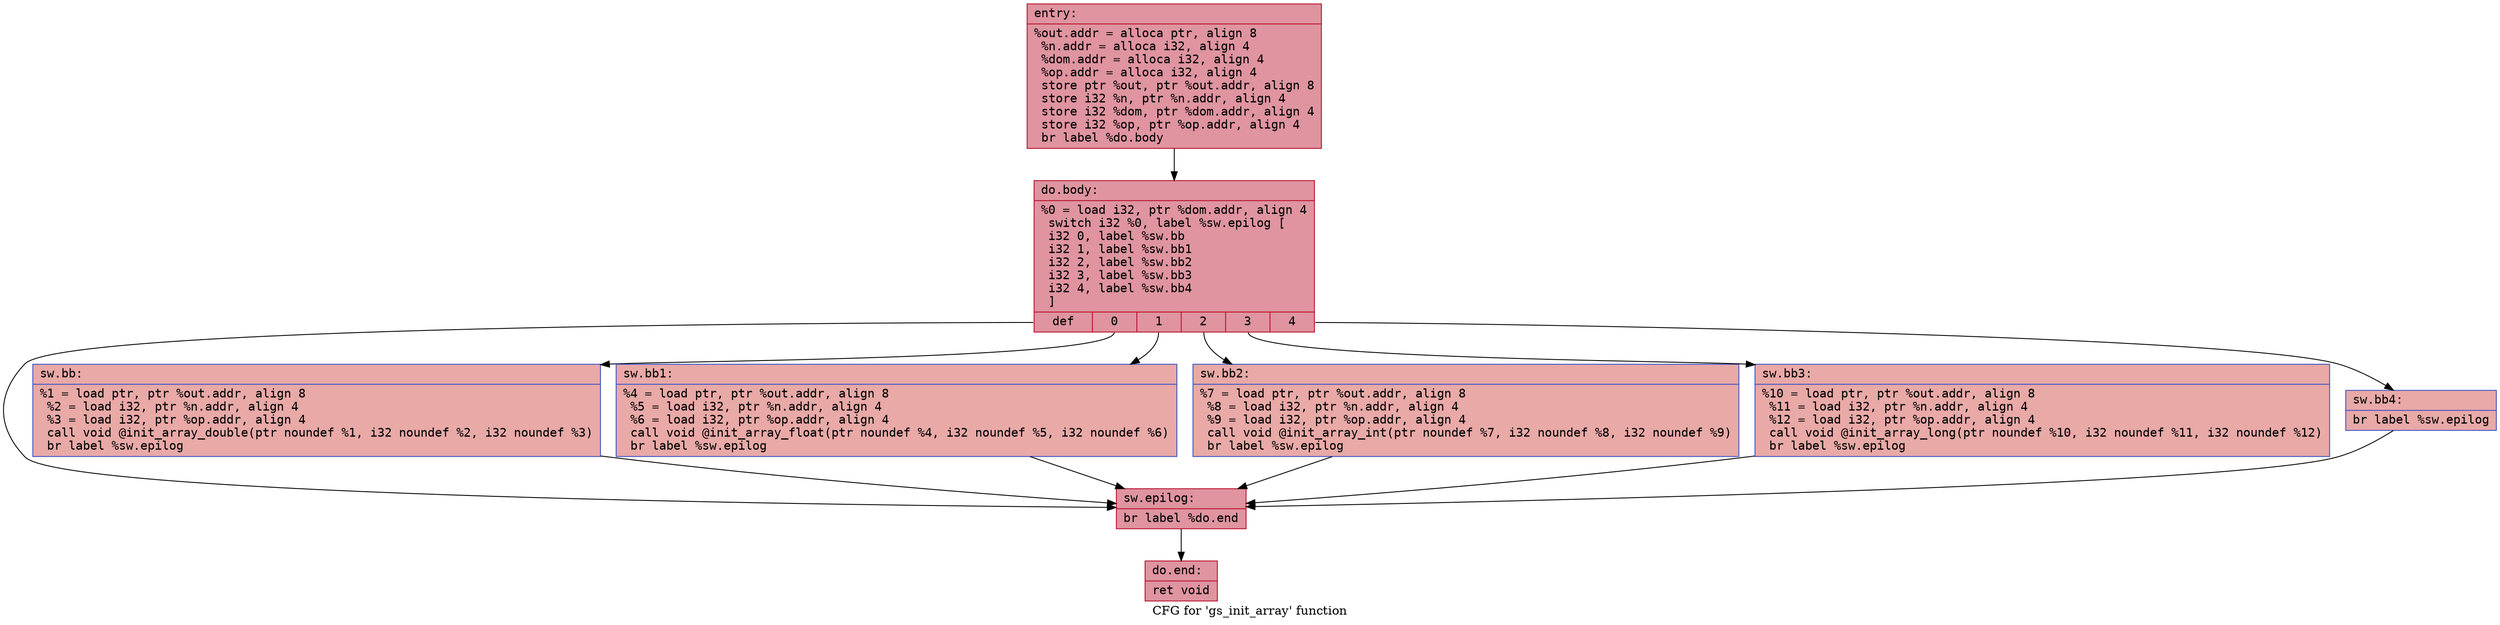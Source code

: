 digraph "CFG for 'gs_init_array' function" {
	label="CFG for 'gs_init_array' function";

	Node0x55e011c95d10 [shape=record,color="#b70d28ff", style=filled, fillcolor="#b70d2870" fontname="Courier",label="{entry:\l|  %out.addr = alloca ptr, align 8\l  %n.addr = alloca i32, align 4\l  %dom.addr = alloca i32, align 4\l  %op.addr = alloca i32, align 4\l  store ptr %out, ptr %out.addr, align 8\l  store i32 %n, ptr %n.addr, align 4\l  store i32 %dom, ptr %dom.addr, align 4\l  store i32 %op, ptr %op.addr, align 4\l  br label %do.body\l}"];
	Node0x55e011c95d10 -> Node0x55e011c96250[tooltip="entry -> do.body\nProbability 100.00%" ];
	Node0x55e011c96250 [shape=record,color="#b70d28ff", style=filled, fillcolor="#b70d2870" fontname="Courier",label="{do.body:\l|  %0 = load i32, ptr %dom.addr, align 4\l  switch i32 %0, label %sw.epilog [\l    i32 0, label %sw.bb\l    i32 1, label %sw.bb1\l    i32 2, label %sw.bb2\l    i32 3, label %sw.bb3\l    i32 4, label %sw.bb4\l  ]\l|{<s0>def|<s1>0|<s2>1|<s3>2|<s4>3|<s5>4}}"];
	Node0x55e011c96250:s0 -> Node0x55e011c963b0[tooltip="do.body -> sw.epilog\nProbability 16.67%" ];
	Node0x55e011c96250:s1 -> Node0x55e011c96430[tooltip="do.body -> sw.bb\nProbability 16.67%" ];
	Node0x55e011c96250:s2 -> Node0x55e011c964a0[tooltip="do.body -> sw.bb1\nProbability 16.67%" ];
	Node0x55e011c96250:s3 -> Node0x55e011c95bd0[tooltip="do.body -> sw.bb2\nProbability 16.67%" ];
	Node0x55e011c96250:s4 -> Node0x55e011c95c40[tooltip="do.body -> sw.bb3\nProbability 16.67%" ];
	Node0x55e011c96250:s5 -> Node0x55e011c966b0[tooltip="do.body -> sw.bb4\nProbability 16.67%" ];
	Node0x55e011c96430 [shape=record,color="#3d50c3ff", style=filled, fillcolor="#ca3b3770" fontname="Courier",label="{sw.bb:\l|  %1 = load ptr, ptr %out.addr, align 8\l  %2 = load i32, ptr %n.addr, align 4\l  %3 = load i32, ptr %op.addr, align 4\l  call void @init_array_double(ptr noundef %1, i32 noundef %2, i32 noundef %3)\l  br label %sw.epilog\l}"];
	Node0x55e011c96430 -> Node0x55e011c963b0[tooltip="sw.bb -> sw.epilog\nProbability 100.00%" ];
	Node0x55e011c964a0 [shape=record,color="#3d50c3ff", style=filled, fillcolor="#ca3b3770" fontname="Courier",label="{sw.bb1:\l|  %4 = load ptr, ptr %out.addr, align 8\l  %5 = load i32, ptr %n.addr, align 4\l  %6 = load i32, ptr %op.addr, align 4\l  call void @init_array_float(ptr noundef %4, i32 noundef %5, i32 noundef %6)\l  br label %sw.epilog\l}"];
	Node0x55e011c964a0 -> Node0x55e011c963b0[tooltip="sw.bb1 -> sw.epilog\nProbability 100.00%" ];
	Node0x55e011c95bd0 [shape=record,color="#3d50c3ff", style=filled, fillcolor="#ca3b3770" fontname="Courier",label="{sw.bb2:\l|  %7 = load ptr, ptr %out.addr, align 8\l  %8 = load i32, ptr %n.addr, align 4\l  %9 = load i32, ptr %op.addr, align 4\l  call void @init_array_int(ptr noundef %7, i32 noundef %8, i32 noundef %9)\l  br label %sw.epilog\l}"];
	Node0x55e011c95bd0 -> Node0x55e011c963b0[tooltip="sw.bb2 -> sw.epilog\nProbability 100.00%" ];
	Node0x55e011c95c40 [shape=record,color="#3d50c3ff", style=filled, fillcolor="#ca3b3770" fontname="Courier",label="{sw.bb3:\l|  %10 = load ptr, ptr %out.addr, align 8\l  %11 = load i32, ptr %n.addr, align 4\l  %12 = load i32, ptr %op.addr, align 4\l  call void @init_array_long(ptr noundef %10, i32 noundef %11, i32 noundef %12)\l  br label %sw.epilog\l}"];
	Node0x55e011c95c40 -> Node0x55e011c963b0[tooltip="sw.bb3 -> sw.epilog\nProbability 100.00%" ];
	Node0x55e011c966b0 [shape=record,color="#3d50c3ff", style=filled, fillcolor="#ca3b3770" fontname="Courier",label="{sw.bb4:\l|  br label %sw.epilog\l}"];
	Node0x55e011c966b0 -> Node0x55e011c963b0[tooltip="sw.bb4 -> sw.epilog\nProbability 100.00%" ];
	Node0x55e011c963b0 [shape=record,color="#b70d28ff", style=filled, fillcolor="#b70d2870" fontname="Courier",label="{sw.epilog:\l|  br label %do.end\l}"];
	Node0x55e011c963b0 -> Node0x55e011c64630[tooltip="sw.epilog -> do.end\nProbability 100.00%" ];
	Node0x55e011c64630 [shape=record,color="#b70d28ff", style=filled, fillcolor="#b70d2870" fontname="Courier",label="{do.end:\l|  ret void\l}"];
}
